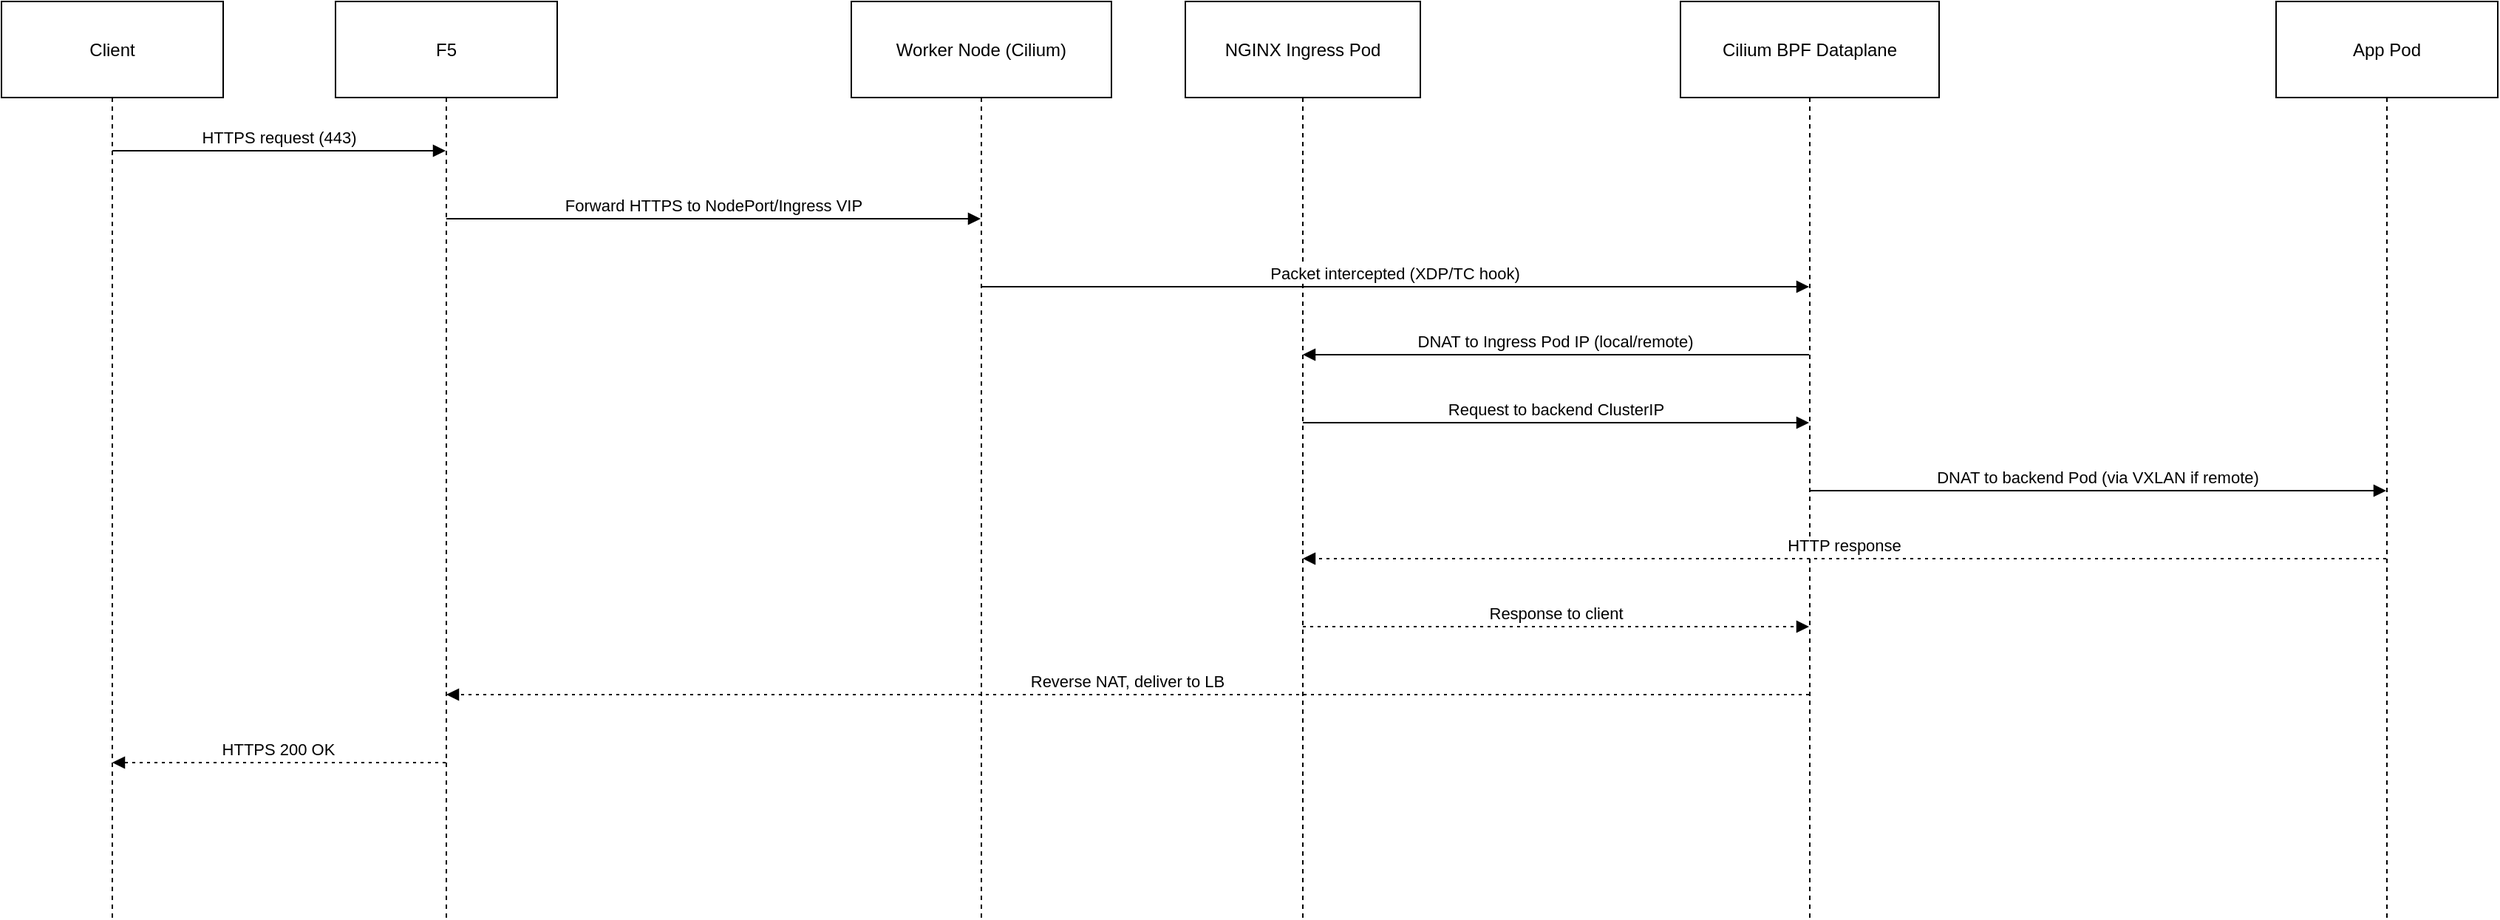 <mxfile version="28.1.2">
  <diagram name="Page-1" id="L7fq6ZYBcKOqJhVKGbL8">
    <mxGraphModel dx="1209" dy="891" grid="1" gridSize="10" guides="1" tooltips="1" connect="1" arrows="1" fold="1" page="1" pageScale="1" pageWidth="827" pageHeight="1169" math="0" shadow="0">
      <root>
        <mxCell id="0" />
        <mxCell id="1" parent="0" />
        <mxCell id="nLWHLkx-qIHtEbnEf00d-1" value="Client" style="shape=umlLifeline;perimeter=lifelinePerimeter;whiteSpace=wrap;container=1;dropTarget=0;collapsible=0;recursiveResize=0;outlineConnect=0;portConstraint=eastwest;newEdgeStyle={&quot;edgeStyle&quot;:&quot;elbowEdgeStyle&quot;,&quot;elbow&quot;:&quot;vertical&quot;,&quot;curved&quot;:0,&quot;rounded&quot;:0};size=65;" vertex="1" parent="1">
          <mxGeometry x="20" y="20" width="150" height="620" as="geometry" />
        </mxCell>
        <mxCell id="nLWHLkx-qIHtEbnEf00d-2" value="F5" style="shape=umlLifeline;perimeter=lifelinePerimeter;whiteSpace=wrap;container=1;dropTarget=0;collapsible=0;recursiveResize=0;outlineConnect=0;portConstraint=eastwest;newEdgeStyle={&quot;edgeStyle&quot;:&quot;elbowEdgeStyle&quot;,&quot;elbow&quot;:&quot;vertical&quot;,&quot;curved&quot;:0,&quot;rounded&quot;:0};size=65;" vertex="1" parent="1">
          <mxGeometry x="246" y="20" width="150" height="620" as="geometry" />
        </mxCell>
        <mxCell id="nLWHLkx-qIHtEbnEf00d-3" value="Worker Node (Cilium)" style="shape=umlLifeline;perimeter=lifelinePerimeter;whiteSpace=wrap;container=1;dropTarget=0;collapsible=0;recursiveResize=0;outlineConnect=0;portConstraint=eastwest;newEdgeStyle={&quot;edgeStyle&quot;:&quot;elbowEdgeStyle&quot;,&quot;elbow&quot;:&quot;vertical&quot;,&quot;curved&quot;:0,&quot;rounded&quot;:0};size=65;" vertex="1" parent="1">
          <mxGeometry x="595" y="20" width="176" height="620" as="geometry" />
        </mxCell>
        <mxCell id="nLWHLkx-qIHtEbnEf00d-4" value="NGINX Ingress Pod" style="shape=umlLifeline;perimeter=lifelinePerimeter;whiteSpace=wrap;container=1;dropTarget=0;collapsible=0;recursiveResize=0;outlineConnect=0;portConstraint=eastwest;newEdgeStyle={&quot;edgeStyle&quot;:&quot;elbowEdgeStyle&quot;,&quot;elbow&quot;:&quot;vertical&quot;,&quot;curved&quot;:0,&quot;rounded&quot;:0};size=65;" vertex="1" parent="1">
          <mxGeometry x="821" y="20" width="159" height="620" as="geometry" />
        </mxCell>
        <mxCell id="nLWHLkx-qIHtEbnEf00d-5" value="Cilium BPF Dataplane" style="shape=umlLifeline;perimeter=lifelinePerimeter;whiteSpace=wrap;container=1;dropTarget=0;collapsible=0;recursiveResize=0;outlineConnect=0;portConstraint=eastwest;newEdgeStyle={&quot;edgeStyle&quot;:&quot;elbowEdgeStyle&quot;,&quot;elbow&quot;:&quot;vertical&quot;,&quot;curved&quot;:0,&quot;rounded&quot;:0};size=65;" vertex="1" parent="1">
          <mxGeometry x="1156" y="20" width="175" height="620" as="geometry" />
        </mxCell>
        <mxCell id="nLWHLkx-qIHtEbnEf00d-6" value="App Pod" style="shape=umlLifeline;perimeter=lifelinePerimeter;whiteSpace=wrap;container=1;dropTarget=0;collapsible=0;recursiveResize=0;outlineConnect=0;portConstraint=eastwest;newEdgeStyle={&quot;edgeStyle&quot;:&quot;elbowEdgeStyle&quot;,&quot;elbow&quot;:&quot;vertical&quot;,&quot;curved&quot;:0,&quot;rounded&quot;:0};size=65;" vertex="1" parent="1">
          <mxGeometry x="1559" y="20" width="150" height="620" as="geometry" />
        </mxCell>
        <mxCell id="nLWHLkx-qIHtEbnEf00d-7" value="HTTPS request (443)" style="verticalAlign=bottom;edgeStyle=elbowEdgeStyle;elbow=vertical;curved=0;rounded=0;endArrow=block;" edge="1" parent="1" source="nLWHLkx-qIHtEbnEf00d-1" target="nLWHLkx-qIHtEbnEf00d-2">
          <mxGeometry relative="1" as="geometry">
            <Array as="points">
              <mxPoint x="217" y="121" />
            </Array>
          </mxGeometry>
        </mxCell>
        <mxCell id="nLWHLkx-qIHtEbnEf00d-8" value="Forward HTTPS to NodePort/Ingress VIP" style="verticalAlign=bottom;edgeStyle=elbowEdgeStyle;elbow=vertical;curved=0;rounded=0;endArrow=block;" edge="1" parent="1" source="nLWHLkx-qIHtEbnEf00d-2" target="nLWHLkx-qIHtEbnEf00d-3">
          <mxGeometry relative="1" as="geometry">
            <Array as="points">
              <mxPoint x="511" y="167" />
            </Array>
          </mxGeometry>
        </mxCell>
        <mxCell id="nLWHLkx-qIHtEbnEf00d-9" value="Packet intercepted (XDP/TC hook)" style="verticalAlign=bottom;edgeStyle=elbowEdgeStyle;elbow=vertical;curved=0;rounded=0;endArrow=block;" edge="1" parent="1" source="nLWHLkx-qIHtEbnEf00d-3" target="nLWHLkx-qIHtEbnEf00d-5">
          <mxGeometry relative="1" as="geometry">
            <Array as="points">
              <mxPoint x="972" y="213" />
            </Array>
          </mxGeometry>
        </mxCell>
        <mxCell id="nLWHLkx-qIHtEbnEf00d-10" value="DNAT to Ingress Pod IP (local/remote)" style="verticalAlign=bottom;edgeStyle=elbowEdgeStyle;elbow=vertical;curved=0;rounded=0;endArrow=block;" edge="1" parent="1" source="nLWHLkx-qIHtEbnEf00d-5" target="nLWHLkx-qIHtEbnEf00d-4">
          <mxGeometry relative="1" as="geometry">
            <Array as="points">
              <mxPoint x="1084" y="259" />
            </Array>
          </mxGeometry>
        </mxCell>
        <mxCell id="nLWHLkx-qIHtEbnEf00d-11" value="Request to backend ClusterIP" style="verticalAlign=bottom;edgeStyle=elbowEdgeStyle;elbow=vertical;curved=0;rounded=0;endArrow=block;" edge="1" parent="1" source="nLWHLkx-qIHtEbnEf00d-4" target="nLWHLkx-qIHtEbnEf00d-5">
          <mxGeometry relative="1" as="geometry">
            <Array as="points">
              <mxPoint x="1081" y="305" />
            </Array>
          </mxGeometry>
        </mxCell>
        <mxCell id="nLWHLkx-qIHtEbnEf00d-12" value="DNAT to backend Pod (via VXLAN if remote)" style="verticalAlign=bottom;edgeStyle=elbowEdgeStyle;elbow=vertical;curved=0;rounded=0;endArrow=block;" edge="1" parent="1" source="nLWHLkx-qIHtEbnEf00d-5" target="nLWHLkx-qIHtEbnEf00d-6">
          <mxGeometry relative="1" as="geometry">
            <Array as="points">
              <mxPoint x="1447" y="351" />
            </Array>
          </mxGeometry>
        </mxCell>
        <mxCell id="nLWHLkx-qIHtEbnEf00d-13" value="HTTP response" style="verticalAlign=bottom;edgeStyle=elbowEdgeStyle;elbow=vertical;curved=0;rounded=0;dashed=1;dashPattern=2 3;endArrow=block;" edge="1" parent="1" source="nLWHLkx-qIHtEbnEf00d-6" target="nLWHLkx-qIHtEbnEf00d-4">
          <mxGeometry relative="1" as="geometry">
            <Array as="points">
              <mxPoint x="1279" y="397" />
            </Array>
          </mxGeometry>
        </mxCell>
        <mxCell id="nLWHLkx-qIHtEbnEf00d-14" value="Response to client" style="verticalAlign=bottom;edgeStyle=elbowEdgeStyle;elbow=vertical;curved=0;rounded=0;dashed=1;dashPattern=2 3;endArrow=block;" edge="1" parent="1" source="nLWHLkx-qIHtEbnEf00d-4" target="nLWHLkx-qIHtEbnEf00d-5">
          <mxGeometry relative="1" as="geometry">
            <Array as="points">
              <mxPoint x="1081" y="443" />
            </Array>
          </mxGeometry>
        </mxCell>
        <mxCell id="nLWHLkx-qIHtEbnEf00d-15" value="Reverse NAT, deliver to LB" style="verticalAlign=bottom;edgeStyle=elbowEdgeStyle;elbow=vertical;curved=0;rounded=0;dashed=1;dashPattern=2 3;endArrow=block;" edge="1" parent="1" source="nLWHLkx-qIHtEbnEf00d-5" target="nLWHLkx-qIHtEbnEf00d-2">
          <mxGeometry relative="1" as="geometry">
            <Array as="points">
              <mxPoint x="794" y="489" />
            </Array>
          </mxGeometry>
        </mxCell>
        <mxCell id="nLWHLkx-qIHtEbnEf00d-16" value="HTTPS 200 OK" style="verticalAlign=bottom;edgeStyle=elbowEdgeStyle;elbow=vertical;curved=0;rounded=0;dashed=1;dashPattern=2 3;endArrow=block;" edge="1" parent="1" source="nLWHLkx-qIHtEbnEf00d-2" target="nLWHLkx-qIHtEbnEf00d-1">
          <mxGeometry relative="1" as="geometry">
            <Array as="points">
              <mxPoint x="220" y="535" />
            </Array>
          </mxGeometry>
        </mxCell>
      </root>
    </mxGraphModel>
  </diagram>
</mxfile>

